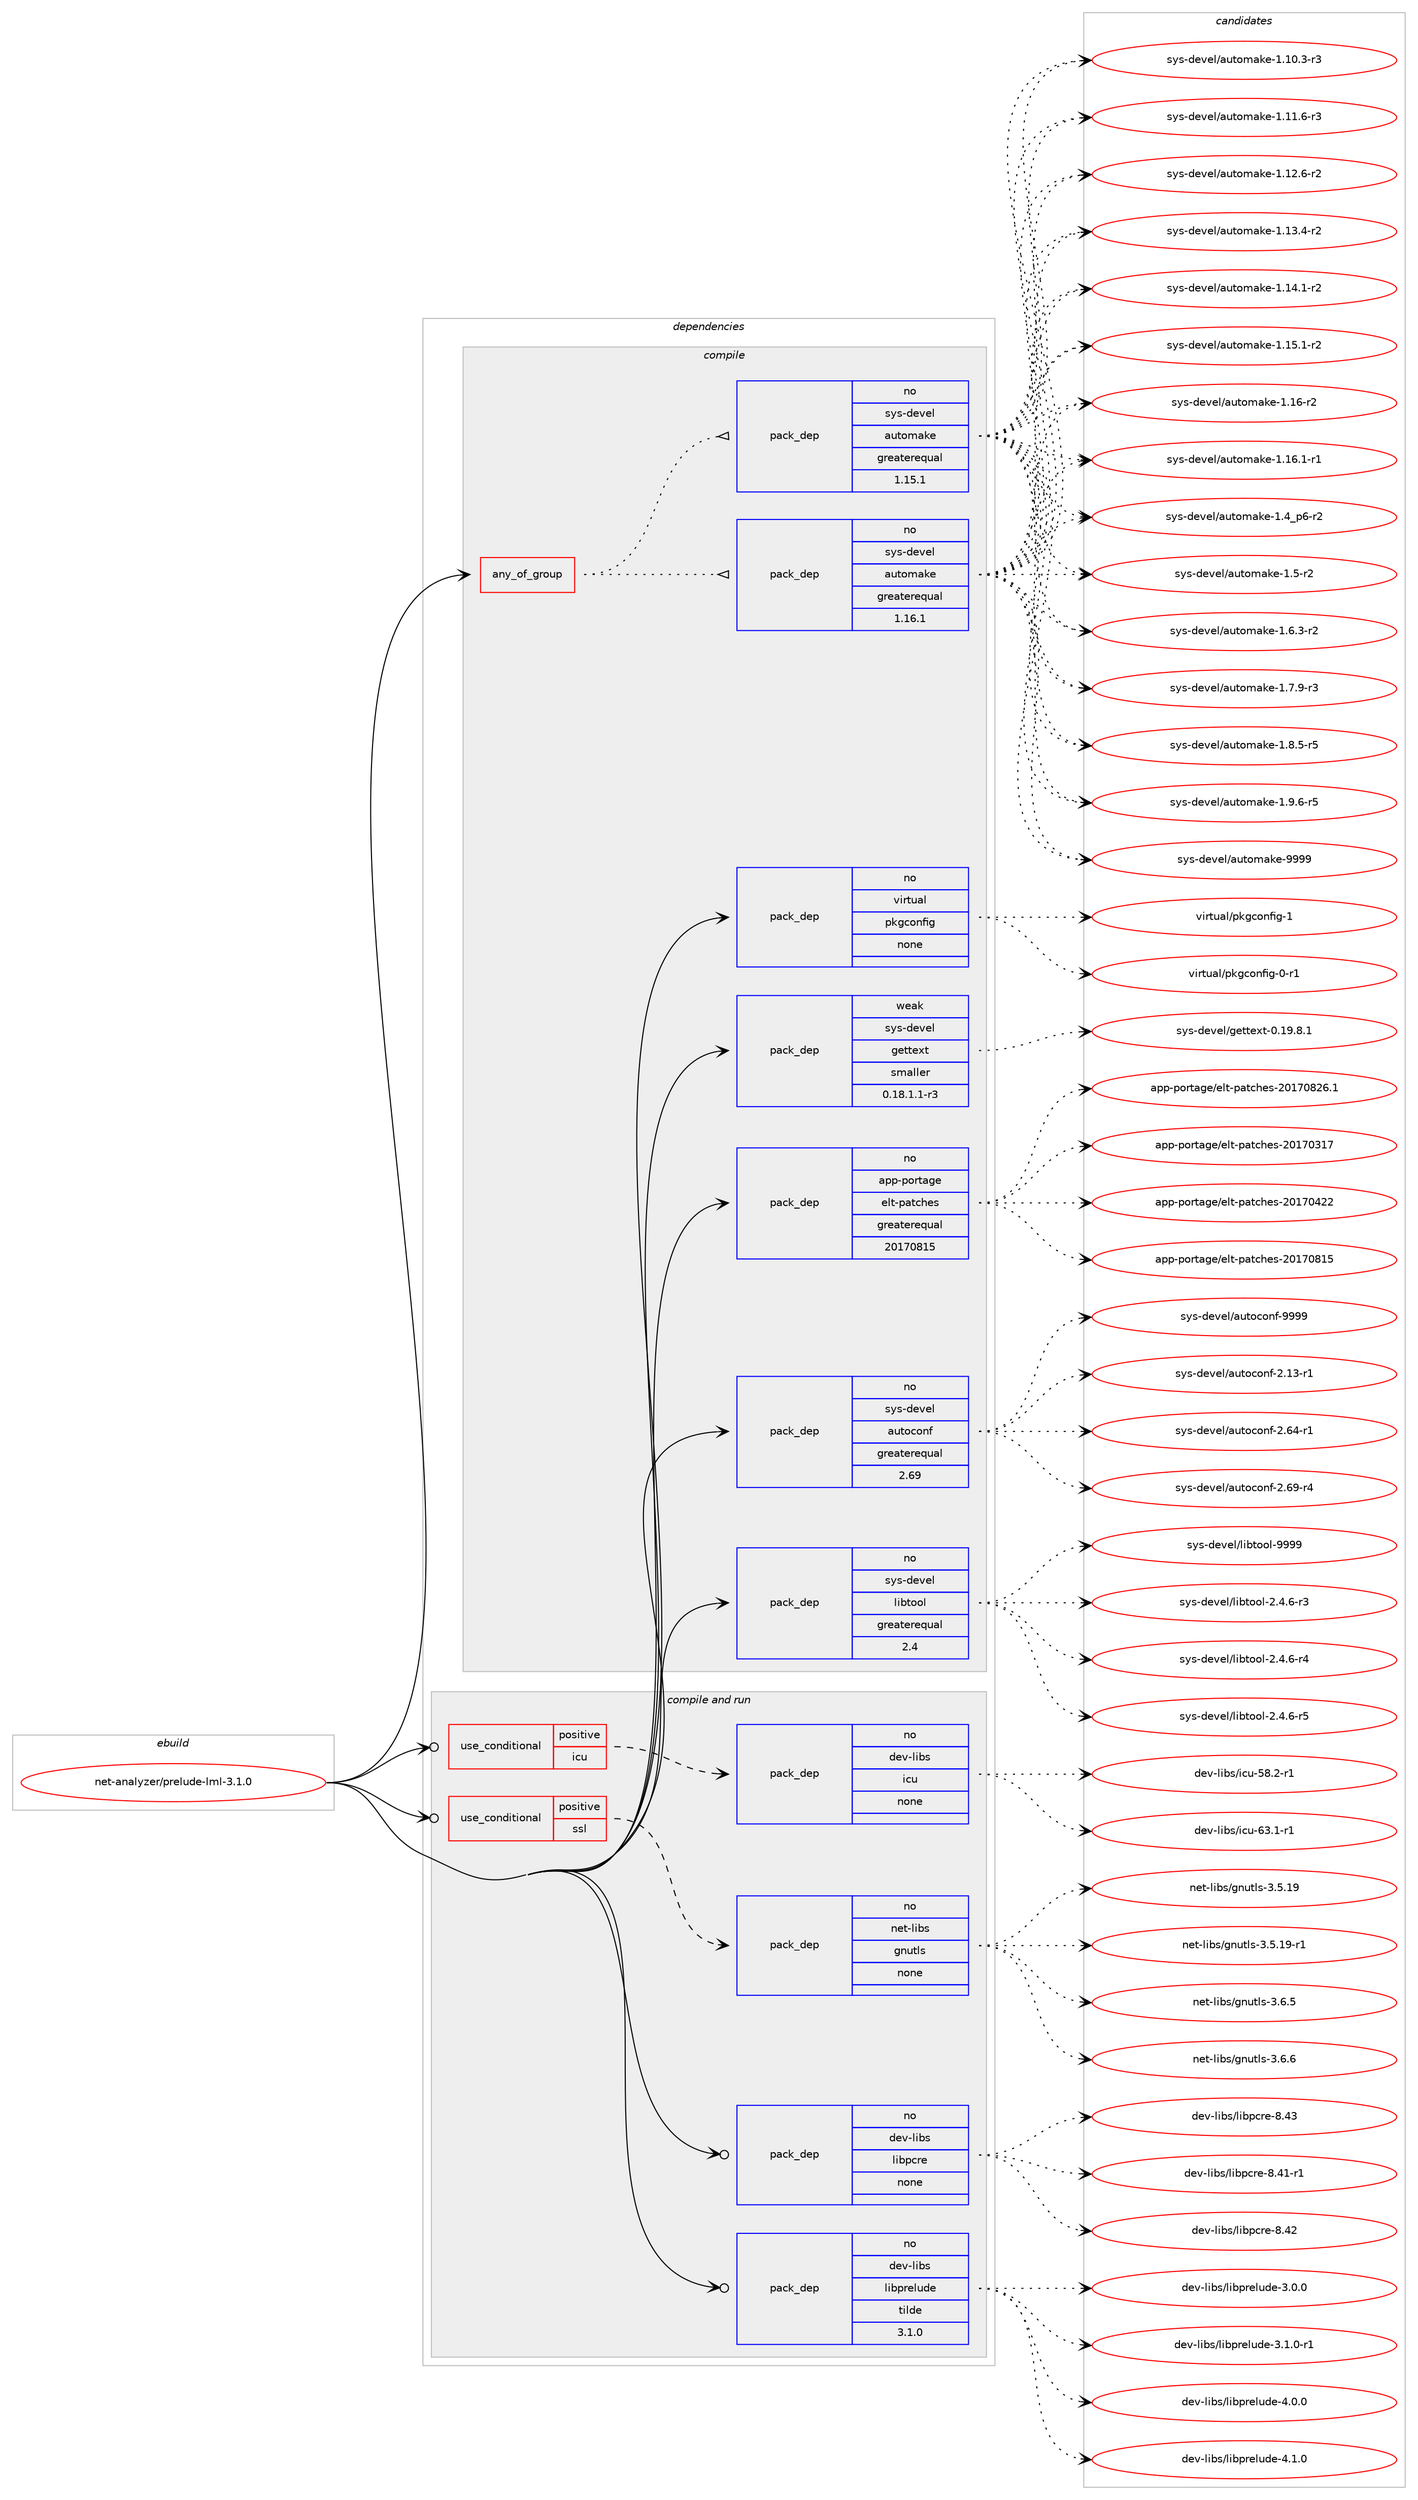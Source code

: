 digraph prolog {

# *************
# Graph options
# *************

newrank=true;
concentrate=true;
compound=true;
graph [rankdir=LR,fontname=Helvetica,fontsize=10,ranksep=1.5];#, ranksep=2.5, nodesep=0.2];
edge  [arrowhead=vee];
node  [fontname=Helvetica,fontsize=10];

# **********
# The ebuild
# **********

subgraph cluster_leftcol {
color=gray;
rank=same;
label=<<i>ebuild</i>>;
id [label="net-analyzer/prelude-lml-3.1.0", color=red, width=4, href="../net-analyzer/prelude-lml-3.1.0.svg"];
}

# ****************
# The dependencies
# ****************

subgraph cluster_midcol {
color=gray;
label=<<i>dependencies</i>>;
subgraph cluster_compile {
fillcolor="#eeeeee";
style=filled;
label=<<i>compile</i>>;
subgraph any25858 {
dependency1646572 [label=<<TABLE BORDER="0" CELLBORDER="1" CELLSPACING="0" CELLPADDING="4"><TR><TD CELLPADDING="10">any_of_group</TD></TR></TABLE>>, shape=none, color=red];subgraph pack1177369 {
dependency1646573 [label=<<TABLE BORDER="0" CELLBORDER="1" CELLSPACING="0" CELLPADDING="4" WIDTH="220"><TR><TD ROWSPAN="6" CELLPADDING="30">pack_dep</TD></TR><TR><TD WIDTH="110">no</TD></TR><TR><TD>sys-devel</TD></TR><TR><TD>automake</TD></TR><TR><TD>greaterequal</TD></TR><TR><TD>1.16.1</TD></TR></TABLE>>, shape=none, color=blue];
}
dependency1646572:e -> dependency1646573:w [weight=20,style="dotted",arrowhead="oinv"];
subgraph pack1177370 {
dependency1646574 [label=<<TABLE BORDER="0" CELLBORDER="1" CELLSPACING="0" CELLPADDING="4" WIDTH="220"><TR><TD ROWSPAN="6" CELLPADDING="30">pack_dep</TD></TR><TR><TD WIDTH="110">no</TD></TR><TR><TD>sys-devel</TD></TR><TR><TD>automake</TD></TR><TR><TD>greaterequal</TD></TR><TR><TD>1.15.1</TD></TR></TABLE>>, shape=none, color=blue];
}
dependency1646572:e -> dependency1646574:w [weight=20,style="dotted",arrowhead="oinv"];
}
id:e -> dependency1646572:w [weight=20,style="solid",arrowhead="vee"];
subgraph pack1177371 {
dependency1646575 [label=<<TABLE BORDER="0" CELLBORDER="1" CELLSPACING="0" CELLPADDING="4" WIDTH="220"><TR><TD ROWSPAN="6" CELLPADDING="30">pack_dep</TD></TR><TR><TD WIDTH="110">no</TD></TR><TR><TD>app-portage</TD></TR><TR><TD>elt-patches</TD></TR><TR><TD>greaterequal</TD></TR><TR><TD>20170815</TD></TR></TABLE>>, shape=none, color=blue];
}
id:e -> dependency1646575:w [weight=20,style="solid",arrowhead="vee"];
subgraph pack1177372 {
dependency1646576 [label=<<TABLE BORDER="0" CELLBORDER="1" CELLSPACING="0" CELLPADDING="4" WIDTH="220"><TR><TD ROWSPAN="6" CELLPADDING="30">pack_dep</TD></TR><TR><TD WIDTH="110">no</TD></TR><TR><TD>sys-devel</TD></TR><TR><TD>autoconf</TD></TR><TR><TD>greaterequal</TD></TR><TR><TD>2.69</TD></TR></TABLE>>, shape=none, color=blue];
}
id:e -> dependency1646576:w [weight=20,style="solid",arrowhead="vee"];
subgraph pack1177373 {
dependency1646577 [label=<<TABLE BORDER="0" CELLBORDER="1" CELLSPACING="0" CELLPADDING="4" WIDTH="220"><TR><TD ROWSPAN="6" CELLPADDING="30">pack_dep</TD></TR><TR><TD WIDTH="110">no</TD></TR><TR><TD>sys-devel</TD></TR><TR><TD>libtool</TD></TR><TR><TD>greaterequal</TD></TR><TR><TD>2.4</TD></TR></TABLE>>, shape=none, color=blue];
}
id:e -> dependency1646577:w [weight=20,style="solid",arrowhead="vee"];
subgraph pack1177374 {
dependency1646578 [label=<<TABLE BORDER="0" CELLBORDER="1" CELLSPACING="0" CELLPADDING="4" WIDTH="220"><TR><TD ROWSPAN="6" CELLPADDING="30">pack_dep</TD></TR><TR><TD WIDTH="110">no</TD></TR><TR><TD>virtual</TD></TR><TR><TD>pkgconfig</TD></TR><TR><TD>none</TD></TR><TR><TD></TD></TR></TABLE>>, shape=none, color=blue];
}
id:e -> dependency1646578:w [weight=20,style="solid",arrowhead="vee"];
subgraph pack1177375 {
dependency1646579 [label=<<TABLE BORDER="0" CELLBORDER="1" CELLSPACING="0" CELLPADDING="4" WIDTH="220"><TR><TD ROWSPAN="6" CELLPADDING="30">pack_dep</TD></TR><TR><TD WIDTH="110">weak</TD></TR><TR><TD>sys-devel</TD></TR><TR><TD>gettext</TD></TR><TR><TD>smaller</TD></TR><TR><TD>0.18.1.1-r3</TD></TR></TABLE>>, shape=none, color=blue];
}
id:e -> dependency1646579:w [weight=20,style="solid",arrowhead="vee"];
}
subgraph cluster_compileandrun {
fillcolor="#eeeeee";
style=filled;
label=<<i>compile and run</i>>;
subgraph cond442570 {
dependency1646580 [label=<<TABLE BORDER="0" CELLBORDER="1" CELLSPACING="0" CELLPADDING="4"><TR><TD ROWSPAN="3" CELLPADDING="10">use_conditional</TD></TR><TR><TD>positive</TD></TR><TR><TD>icu</TD></TR></TABLE>>, shape=none, color=red];
subgraph pack1177376 {
dependency1646581 [label=<<TABLE BORDER="0" CELLBORDER="1" CELLSPACING="0" CELLPADDING="4" WIDTH="220"><TR><TD ROWSPAN="6" CELLPADDING="30">pack_dep</TD></TR><TR><TD WIDTH="110">no</TD></TR><TR><TD>dev-libs</TD></TR><TR><TD>icu</TD></TR><TR><TD>none</TD></TR><TR><TD></TD></TR></TABLE>>, shape=none, color=blue];
}
dependency1646580:e -> dependency1646581:w [weight=20,style="dashed",arrowhead="vee"];
}
id:e -> dependency1646580:w [weight=20,style="solid",arrowhead="odotvee"];
subgraph cond442571 {
dependency1646582 [label=<<TABLE BORDER="0" CELLBORDER="1" CELLSPACING="0" CELLPADDING="4"><TR><TD ROWSPAN="3" CELLPADDING="10">use_conditional</TD></TR><TR><TD>positive</TD></TR><TR><TD>ssl</TD></TR></TABLE>>, shape=none, color=red];
subgraph pack1177377 {
dependency1646583 [label=<<TABLE BORDER="0" CELLBORDER="1" CELLSPACING="0" CELLPADDING="4" WIDTH="220"><TR><TD ROWSPAN="6" CELLPADDING="30">pack_dep</TD></TR><TR><TD WIDTH="110">no</TD></TR><TR><TD>net-libs</TD></TR><TR><TD>gnutls</TD></TR><TR><TD>none</TD></TR><TR><TD></TD></TR></TABLE>>, shape=none, color=blue];
}
dependency1646582:e -> dependency1646583:w [weight=20,style="dashed",arrowhead="vee"];
}
id:e -> dependency1646582:w [weight=20,style="solid",arrowhead="odotvee"];
subgraph pack1177378 {
dependency1646584 [label=<<TABLE BORDER="0" CELLBORDER="1" CELLSPACING="0" CELLPADDING="4" WIDTH="220"><TR><TD ROWSPAN="6" CELLPADDING="30">pack_dep</TD></TR><TR><TD WIDTH="110">no</TD></TR><TR><TD>dev-libs</TD></TR><TR><TD>libpcre</TD></TR><TR><TD>none</TD></TR><TR><TD></TD></TR></TABLE>>, shape=none, color=blue];
}
id:e -> dependency1646584:w [weight=20,style="solid",arrowhead="odotvee"];
subgraph pack1177379 {
dependency1646585 [label=<<TABLE BORDER="0" CELLBORDER="1" CELLSPACING="0" CELLPADDING="4" WIDTH="220"><TR><TD ROWSPAN="6" CELLPADDING="30">pack_dep</TD></TR><TR><TD WIDTH="110">no</TD></TR><TR><TD>dev-libs</TD></TR><TR><TD>libprelude</TD></TR><TR><TD>tilde</TD></TR><TR><TD>3.1.0</TD></TR></TABLE>>, shape=none, color=blue];
}
id:e -> dependency1646585:w [weight=20,style="solid",arrowhead="odotvee"];
}
subgraph cluster_run {
fillcolor="#eeeeee";
style=filled;
label=<<i>run</i>>;
}
}

# **************
# The candidates
# **************

subgraph cluster_choices {
rank=same;
color=gray;
label=<<i>candidates</i>>;

subgraph choice1177369 {
color=black;
nodesep=1;
choice11512111545100101118101108479711711611110997107101454946494846514511451 [label="sys-devel/automake-1.10.3-r3", color=red, width=4,href="../sys-devel/automake-1.10.3-r3.svg"];
choice11512111545100101118101108479711711611110997107101454946494946544511451 [label="sys-devel/automake-1.11.6-r3", color=red, width=4,href="../sys-devel/automake-1.11.6-r3.svg"];
choice11512111545100101118101108479711711611110997107101454946495046544511450 [label="sys-devel/automake-1.12.6-r2", color=red, width=4,href="../sys-devel/automake-1.12.6-r2.svg"];
choice11512111545100101118101108479711711611110997107101454946495146524511450 [label="sys-devel/automake-1.13.4-r2", color=red, width=4,href="../sys-devel/automake-1.13.4-r2.svg"];
choice11512111545100101118101108479711711611110997107101454946495246494511450 [label="sys-devel/automake-1.14.1-r2", color=red, width=4,href="../sys-devel/automake-1.14.1-r2.svg"];
choice11512111545100101118101108479711711611110997107101454946495346494511450 [label="sys-devel/automake-1.15.1-r2", color=red, width=4,href="../sys-devel/automake-1.15.1-r2.svg"];
choice1151211154510010111810110847971171161111099710710145494649544511450 [label="sys-devel/automake-1.16-r2", color=red, width=4,href="../sys-devel/automake-1.16-r2.svg"];
choice11512111545100101118101108479711711611110997107101454946495446494511449 [label="sys-devel/automake-1.16.1-r1", color=red, width=4,href="../sys-devel/automake-1.16.1-r1.svg"];
choice115121115451001011181011084797117116111109971071014549465295112544511450 [label="sys-devel/automake-1.4_p6-r2", color=red, width=4,href="../sys-devel/automake-1.4_p6-r2.svg"];
choice11512111545100101118101108479711711611110997107101454946534511450 [label="sys-devel/automake-1.5-r2", color=red, width=4,href="../sys-devel/automake-1.5-r2.svg"];
choice115121115451001011181011084797117116111109971071014549465446514511450 [label="sys-devel/automake-1.6.3-r2", color=red, width=4,href="../sys-devel/automake-1.6.3-r2.svg"];
choice115121115451001011181011084797117116111109971071014549465546574511451 [label="sys-devel/automake-1.7.9-r3", color=red, width=4,href="../sys-devel/automake-1.7.9-r3.svg"];
choice115121115451001011181011084797117116111109971071014549465646534511453 [label="sys-devel/automake-1.8.5-r5", color=red, width=4,href="../sys-devel/automake-1.8.5-r5.svg"];
choice115121115451001011181011084797117116111109971071014549465746544511453 [label="sys-devel/automake-1.9.6-r5", color=red, width=4,href="../sys-devel/automake-1.9.6-r5.svg"];
choice115121115451001011181011084797117116111109971071014557575757 [label="sys-devel/automake-9999", color=red, width=4,href="../sys-devel/automake-9999.svg"];
dependency1646573:e -> choice11512111545100101118101108479711711611110997107101454946494846514511451:w [style=dotted,weight="100"];
dependency1646573:e -> choice11512111545100101118101108479711711611110997107101454946494946544511451:w [style=dotted,weight="100"];
dependency1646573:e -> choice11512111545100101118101108479711711611110997107101454946495046544511450:w [style=dotted,weight="100"];
dependency1646573:e -> choice11512111545100101118101108479711711611110997107101454946495146524511450:w [style=dotted,weight="100"];
dependency1646573:e -> choice11512111545100101118101108479711711611110997107101454946495246494511450:w [style=dotted,weight="100"];
dependency1646573:e -> choice11512111545100101118101108479711711611110997107101454946495346494511450:w [style=dotted,weight="100"];
dependency1646573:e -> choice1151211154510010111810110847971171161111099710710145494649544511450:w [style=dotted,weight="100"];
dependency1646573:e -> choice11512111545100101118101108479711711611110997107101454946495446494511449:w [style=dotted,weight="100"];
dependency1646573:e -> choice115121115451001011181011084797117116111109971071014549465295112544511450:w [style=dotted,weight="100"];
dependency1646573:e -> choice11512111545100101118101108479711711611110997107101454946534511450:w [style=dotted,weight="100"];
dependency1646573:e -> choice115121115451001011181011084797117116111109971071014549465446514511450:w [style=dotted,weight="100"];
dependency1646573:e -> choice115121115451001011181011084797117116111109971071014549465546574511451:w [style=dotted,weight="100"];
dependency1646573:e -> choice115121115451001011181011084797117116111109971071014549465646534511453:w [style=dotted,weight="100"];
dependency1646573:e -> choice115121115451001011181011084797117116111109971071014549465746544511453:w [style=dotted,weight="100"];
dependency1646573:e -> choice115121115451001011181011084797117116111109971071014557575757:w [style=dotted,weight="100"];
}
subgraph choice1177370 {
color=black;
nodesep=1;
choice11512111545100101118101108479711711611110997107101454946494846514511451 [label="sys-devel/automake-1.10.3-r3", color=red, width=4,href="../sys-devel/automake-1.10.3-r3.svg"];
choice11512111545100101118101108479711711611110997107101454946494946544511451 [label="sys-devel/automake-1.11.6-r3", color=red, width=4,href="../sys-devel/automake-1.11.6-r3.svg"];
choice11512111545100101118101108479711711611110997107101454946495046544511450 [label="sys-devel/automake-1.12.6-r2", color=red, width=4,href="../sys-devel/automake-1.12.6-r2.svg"];
choice11512111545100101118101108479711711611110997107101454946495146524511450 [label="sys-devel/automake-1.13.4-r2", color=red, width=4,href="../sys-devel/automake-1.13.4-r2.svg"];
choice11512111545100101118101108479711711611110997107101454946495246494511450 [label="sys-devel/automake-1.14.1-r2", color=red, width=4,href="../sys-devel/automake-1.14.1-r2.svg"];
choice11512111545100101118101108479711711611110997107101454946495346494511450 [label="sys-devel/automake-1.15.1-r2", color=red, width=4,href="../sys-devel/automake-1.15.1-r2.svg"];
choice1151211154510010111810110847971171161111099710710145494649544511450 [label="sys-devel/automake-1.16-r2", color=red, width=4,href="../sys-devel/automake-1.16-r2.svg"];
choice11512111545100101118101108479711711611110997107101454946495446494511449 [label="sys-devel/automake-1.16.1-r1", color=red, width=4,href="../sys-devel/automake-1.16.1-r1.svg"];
choice115121115451001011181011084797117116111109971071014549465295112544511450 [label="sys-devel/automake-1.4_p6-r2", color=red, width=4,href="../sys-devel/automake-1.4_p6-r2.svg"];
choice11512111545100101118101108479711711611110997107101454946534511450 [label="sys-devel/automake-1.5-r2", color=red, width=4,href="../sys-devel/automake-1.5-r2.svg"];
choice115121115451001011181011084797117116111109971071014549465446514511450 [label="sys-devel/automake-1.6.3-r2", color=red, width=4,href="../sys-devel/automake-1.6.3-r2.svg"];
choice115121115451001011181011084797117116111109971071014549465546574511451 [label="sys-devel/automake-1.7.9-r3", color=red, width=4,href="../sys-devel/automake-1.7.9-r3.svg"];
choice115121115451001011181011084797117116111109971071014549465646534511453 [label="sys-devel/automake-1.8.5-r5", color=red, width=4,href="../sys-devel/automake-1.8.5-r5.svg"];
choice115121115451001011181011084797117116111109971071014549465746544511453 [label="sys-devel/automake-1.9.6-r5", color=red, width=4,href="../sys-devel/automake-1.9.6-r5.svg"];
choice115121115451001011181011084797117116111109971071014557575757 [label="sys-devel/automake-9999", color=red, width=4,href="../sys-devel/automake-9999.svg"];
dependency1646574:e -> choice11512111545100101118101108479711711611110997107101454946494846514511451:w [style=dotted,weight="100"];
dependency1646574:e -> choice11512111545100101118101108479711711611110997107101454946494946544511451:w [style=dotted,weight="100"];
dependency1646574:e -> choice11512111545100101118101108479711711611110997107101454946495046544511450:w [style=dotted,weight="100"];
dependency1646574:e -> choice11512111545100101118101108479711711611110997107101454946495146524511450:w [style=dotted,weight="100"];
dependency1646574:e -> choice11512111545100101118101108479711711611110997107101454946495246494511450:w [style=dotted,weight="100"];
dependency1646574:e -> choice11512111545100101118101108479711711611110997107101454946495346494511450:w [style=dotted,weight="100"];
dependency1646574:e -> choice1151211154510010111810110847971171161111099710710145494649544511450:w [style=dotted,weight="100"];
dependency1646574:e -> choice11512111545100101118101108479711711611110997107101454946495446494511449:w [style=dotted,weight="100"];
dependency1646574:e -> choice115121115451001011181011084797117116111109971071014549465295112544511450:w [style=dotted,weight="100"];
dependency1646574:e -> choice11512111545100101118101108479711711611110997107101454946534511450:w [style=dotted,weight="100"];
dependency1646574:e -> choice115121115451001011181011084797117116111109971071014549465446514511450:w [style=dotted,weight="100"];
dependency1646574:e -> choice115121115451001011181011084797117116111109971071014549465546574511451:w [style=dotted,weight="100"];
dependency1646574:e -> choice115121115451001011181011084797117116111109971071014549465646534511453:w [style=dotted,weight="100"];
dependency1646574:e -> choice115121115451001011181011084797117116111109971071014549465746544511453:w [style=dotted,weight="100"];
dependency1646574:e -> choice115121115451001011181011084797117116111109971071014557575757:w [style=dotted,weight="100"];
}
subgraph choice1177371 {
color=black;
nodesep=1;
choice97112112451121111141169710310147101108116451129711699104101115455048495548514955 [label="app-portage/elt-patches-20170317", color=red, width=4,href="../app-portage/elt-patches-20170317.svg"];
choice97112112451121111141169710310147101108116451129711699104101115455048495548525050 [label="app-portage/elt-patches-20170422", color=red, width=4,href="../app-portage/elt-patches-20170422.svg"];
choice97112112451121111141169710310147101108116451129711699104101115455048495548564953 [label="app-portage/elt-patches-20170815", color=red, width=4,href="../app-portage/elt-patches-20170815.svg"];
choice971121124511211111411697103101471011081164511297116991041011154550484955485650544649 [label="app-portage/elt-patches-20170826.1", color=red, width=4,href="../app-portage/elt-patches-20170826.1.svg"];
dependency1646575:e -> choice97112112451121111141169710310147101108116451129711699104101115455048495548514955:w [style=dotted,weight="100"];
dependency1646575:e -> choice97112112451121111141169710310147101108116451129711699104101115455048495548525050:w [style=dotted,weight="100"];
dependency1646575:e -> choice97112112451121111141169710310147101108116451129711699104101115455048495548564953:w [style=dotted,weight="100"];
dependency1646575:e -> choice971121124511211111411697103101471011081164511297116991041011154550484955485650544649:w [style=dotted,weight="100"];
}
subgraph choice1177372 {
color=black;
nodesep=1;
choice1151211154510010111810110847971171161119911111010245504649514511449 [label="sys-devel/autoconf-2.13-r1", color=red, width=4,href="../sys-devel/autoconf-2.13-r1.svg"];
choice1151211154510010111810110847971171161119911111010245504654524511449 [label="sys-devel/autoconf-2.64-r1", color=red, width=4,href="../sys-devel/autoconf-2.64-r1.svg"];
choice1151211154510010111810110847971171161119911111010245504654574511452 [label="sys-devel/autoconf-2.69-r4", color=red, width=4,href="../sys-devel/autoconf-2.69-r4.svg"];
choice115121115451001011181011084797117116111991111101024557575757 [label="sys-devel/autoconf-9999", color=red, width=4,href="../sys-devel/autoconf-9999.svg"];
dependency1646576:e -> choice1151211154510010111810110847971171161119911111010245504649514511449:w [style=dotted,weight="100"];
dependency1646576:e -> choice1151211154510010111810110847971171161119911111010245504654524511449:w [style=dotted,weight="100"];
dependency1646576:e -> choice1151211154510010111810110847971171161119911111010245504654574511452:w [style=dotted,weight="100"];
dependency1646576:e -> choice115121115451001011181011084797117116111991111101024557575757:w [style=dotted,weight="100"];
}
subgraph choice1177373 {
color=black;
nodesep=1;
choice1151211154510010111810110847108105981161111111084550465246544511451 [label="sys-devel/libtool-2.4.6-r3", color=red, width=4,href="../sys-devel/libtool-2.4.6-r3.svg"];
choice1151211154510010111810110847108105981161111111084550465246544511452 [label="sys-devel/libtool-2.4.6-r4", color=red, width=4,href="../sys-devel/libtool-2.4.6-r4.svg"];
choice1151211154510010111810110847108105981161111111084550465246544511453 [label="sys-devel/libtool-2.4.6-r5", color=red, width=4,href="../sys-devel/libtool-2.4.6-r5.svg"];
choice1151211154510010111810110847108105981161111111084557575757 [label="sys-devel/libtool-9999", color=red, width=4,href="../sys-devel/libtool-9999.svg"];
dependency1646577:e -> choice1151211154510010111810110847108105981161111111084550465246544511451:w [style=dotted,weight="100"];
dependency1646577:e -> choice1151211154510010111810110847108105981161111111084550465246544511452:w [style=dotted,weight="100"];
dependency1646577:e -> choice1151211154510010111810110847108105981161111111084550465246544511453:w [style=dotted,weight="100"];
dependency1646577:e -> choice1151211154510010111810110847108105981161111111084557575757:w [style=dotted,weight="100"];
}
subgraph choice1177374 {
color=black;
nodesep=1;
choice11810511411611797108471121071039911111010210510345484511449 [label="virtual/pkgconfig-0-r1", color=red, width=4,href="../virtual/pkgconfig-0-r1.svg"];
choice1181051141161179710847112107103991111101021051034549 [label="virtual/pkgconfig-1", color=red, width=4,href="../virtual/pkgconfig-1.svg"];
dependency1646578:e -> choice11810511411611797108471121071039911111010210510345484511449:w [style=dotted,weight="100"];
dependency1646578:e -> choice1181051141161179710847112107103991111101021051034549:w [style=dotted,weight="100"];
}
subgraph choice1177375 {
color=black;
nodesep=1;
choice1151211154510010111810110847103101116116101120116454846495746564649 [label="sys-devel/gettext-0.19.8.1", color=red, width=4,href="../sys-devel/gettext-0.19.8.1.svg"];
dependency1646579:e -> choice1151211154510010111810110847103101116116101120116454846495746564649:w [style=dotted,weight="100"];
}
subgraph choice1177376 {
color=black;
nodesep=1;
choice1001011184510810598115471059911745535646504511449 [label="dev-libs/icu-58.2-r1", color=red, width=4,href="../dev-libs/icu-58.2-r1.svg"];
choice1001011184510810598115471059911745545146494511449 [label="dev-libs/icu-63.1-r1", color=red, width=4,href="../dev-libs/icu-63.1-r1.svg"];
dependency1646581:e -> choice1001011184510810598115471059911745535646504511449:w [style=dotted,weight="100"];
dependency1646581:e -> choice1001011184510810598115471059911745545146494511449:w [style=dotted,weight="100"];
}
subgraph choice1177377 {
color=black;
nodesep=1;
choice11010111645108105981154710311011711610811545514653464957 [label="net-libs/gnutls-3.5.19", color=red, width=4,href="../net-libs/gnutls-3.5.19.svg"];
choice110101116451081059811547103110117116108115455146534649574511449 [label="net-libs/gnutls-3.5.19-r1", color=red, width=4,href="../net-libs/gnutls-3.5.19-r1.svg"];
choice110101116451081059811547103110117116108115455146544653 [label="net-libs/gnutls-3.6.5", color=red, width=4,href="../net-libs/gnutls-3.6.5.svg"];
choice110101116451081059811547103110117116108115455146544654 [label="net-libs/gnutls-3.6.6", color=red, width=4,href="../net-libs/gnutls-3.6.6.svg"];
dependency1646583:e -> choice11010111645108105981154710311011711610811545514653464957:w [style=dotted,weight="100"];
dependency1646583:e -> choice110101116451081059811547103110117116108115455146534649574511449:w [style=dotted,weight="100"];
dependency1646583:e -> choice110101116451081059811547103110117116108115455146544653:w [style=dotted,weight="100"];
dependency1646583:e -> choice110101116451081059811547103110117116108115455146544654:w [style=dotted,weight="100"];
}
subgraph choice1177378 {
color=black;
nodesep=1;
choice100101118451081059811547108105981129911410145564652494511449 [label="dev-libs/libpcre-8.41-r1", color=red, width=4,href="../dev-libs/libpcre-8.41-r1.svg"];
choice10010111845108105981154710810598112991141014556465250 [label="dev-libs/libpcre-8.42", color=red, width=4,href="../dev-libs/libpcre-8.42.svg"];
choice10010111845108105981154710810598112991141014556465251 [label="dev-libs/libpcre-8.43", color=red, width=4,href="../dev-libs/libpcre-8.43.svg"];
dependency1646584:e -> choice100101118451081059811547108105981129911410145564652494511449:w [style=dotted,weight="100"];
dependency1646584:e -> choice10010111845108105981154710810598112991141014556465250:w [style=dotted,weight="100"];
dependency1646584:e -> choice10010111845108105981154710810598112991141014556465251:w [style=dotted,weight="100"];
}
subgraph choice1177379 {
color=black;
nodesep=1;
choice10010111845108105981154710810598112114101108117100101455146484648 [label="dev-libs/libprelude-3.0.0", color=red, width=4,href="../dev-libs/libprelude-3.0.0.svg"];
choice100101118451081059811547108105981121141011081171001014551464946484511449 [label="dev-libs/libprelude-3.1.0-r1", color=red, width=4,href="../dev-libs/libprelude-3.1.0-r1.svg"];
choice10010111845108105981154710810598112114101108117100101455246484648 [label="dev-libs/libprelude-4.0.0", color=red, width=4,href="../dev-libs/libprelude-4.0.0.svg"];
choice10010111845108105981154710810598112114101108117100101455246494648 [label="dev-libs/libprelude-4.1.0", color=red, width=4,href="../dev-libs/libprelude-4.1.0.svg"];
dependency1646585:e -> choice10010111845108105981154710810598112114101108117100101455146484648:w [style=dotted,weight="100"];
dependency1646585:e -> choice100101118451081059811547108105981121141011081171001014551464946484511449:w [style=dotted,weight="100"];
dependency1646585:e -> choice10010111845108105981154710810598112114101108117100101455246484648:w [style=dotted,weight="100"];
dependency1646585:e -> choice10010111845108105981154710810598112114101108117100101455246494648:w [style=dotted,weight="100"];
}
}

}
